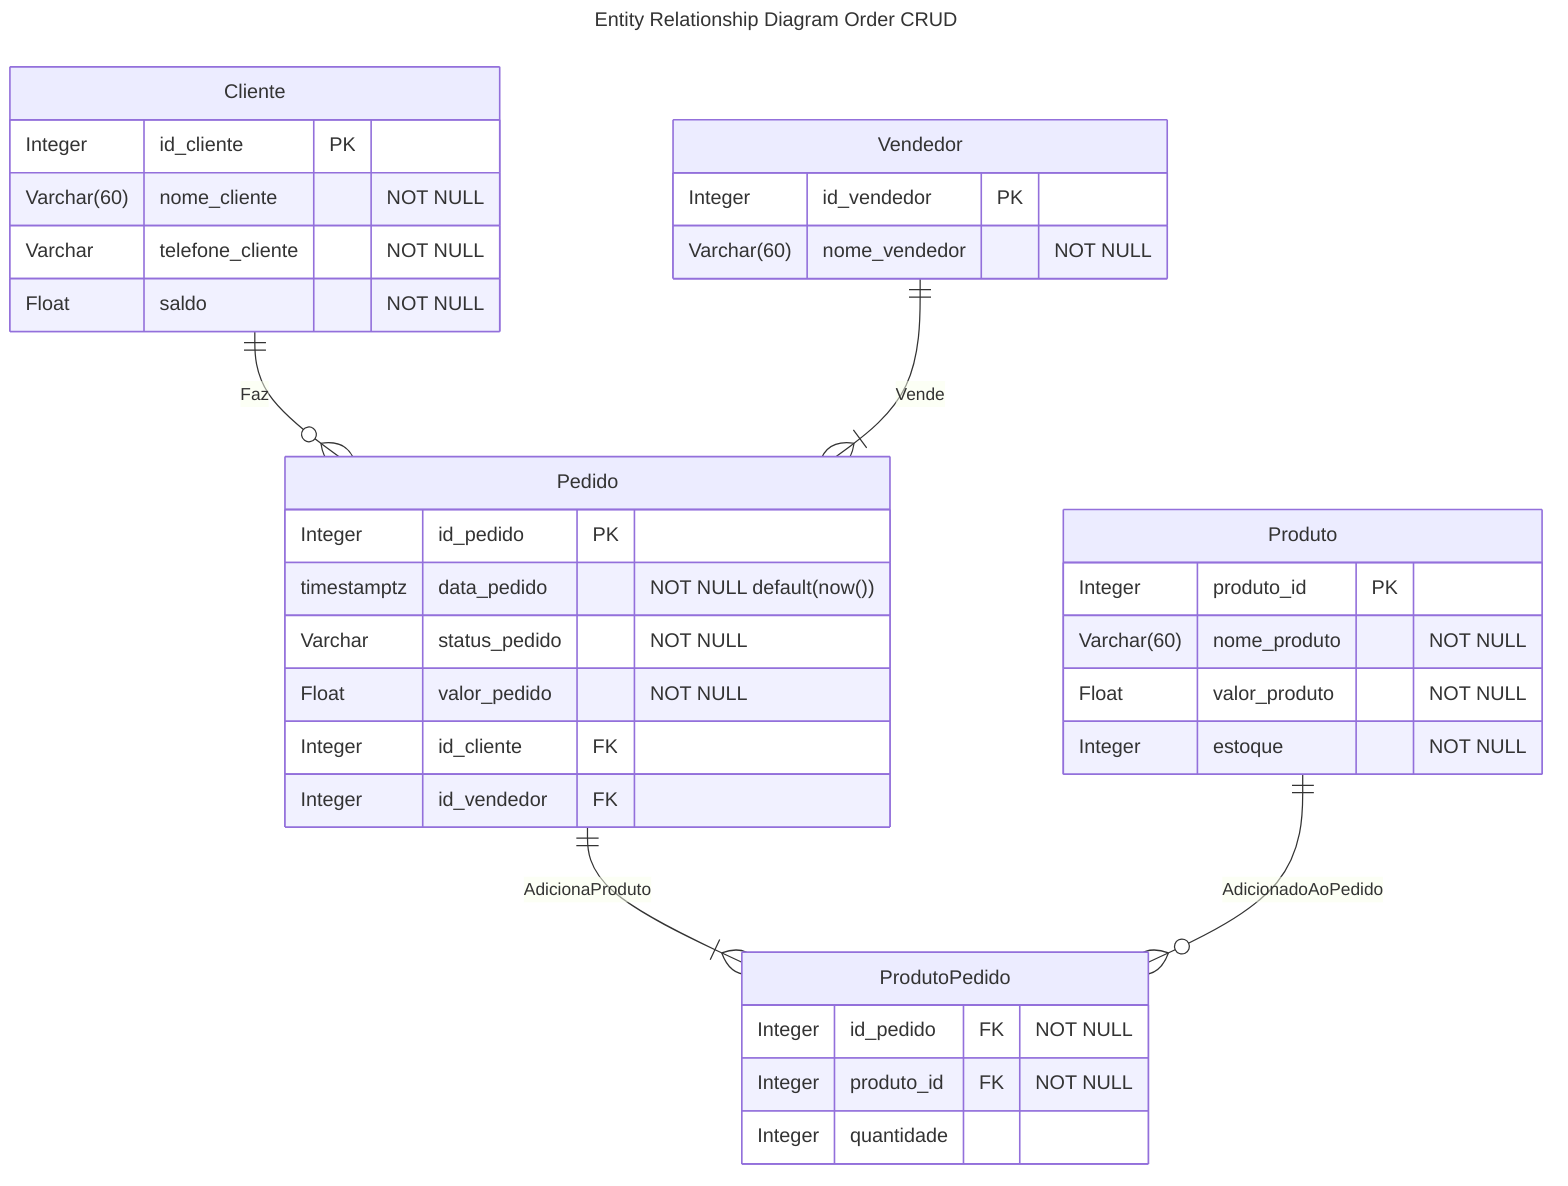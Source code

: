 ---
title: Entity Relationship Diagram Order CRUD
---
erDiagram
    Cliente{
        Integer id_cliente PK
        Varchar(60) nome_cliente "NOT NULL"
        Varchar telefone_cliente "NOT NULL"
        Float saldo "NOT NULL"
    }

    Vendedor{
        Integer id_vendedor PK
        Varchar(60) nome_vendedor "NOT NULL"
    }

    Pedido{
        Integer id_pedido PK
        timestamptz data_pedido "NOT NULL default(now())"
        Varchar status_pedido "NOT NULL"
        Float valor_pedido "NOT NULL"
        Integer id_cliente FK
        Integer id_vendedor FK 
    }

    Produto{
        Integer produto_id PK
        Varchar(60) nome_produto "NOT NULL"
        Float valor_produto "NOT NULL"
        Integer estoque "NOT NULL"
    }

    ProdutoPedido{
        Integer id_pedido FK "NOT NULL"
        Integer produto_id FK "NOT NULL"
        Integer quantidade
    }

    Cliente ||--o{ Pedido : Faz
    Vendedor ||--|{ Pedido : Vende
    Pedido ||--|{ ProdutoPedido : AdicionaProduto
    Produto ||--o{ ProdutoPedido : AdicionadoAoPedido